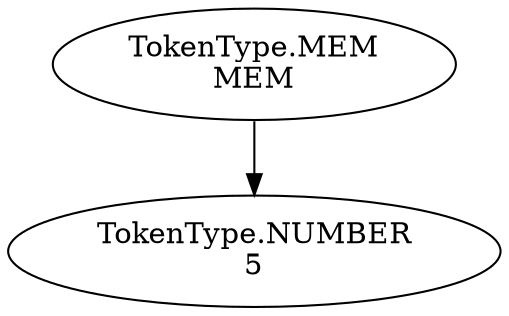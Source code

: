 digraph AST {
  node0 [label="TokenType.MEM\nMEM"];
  node1 [label="TokenType.NUMBER\n5"];
  node0 -> node1;
}
